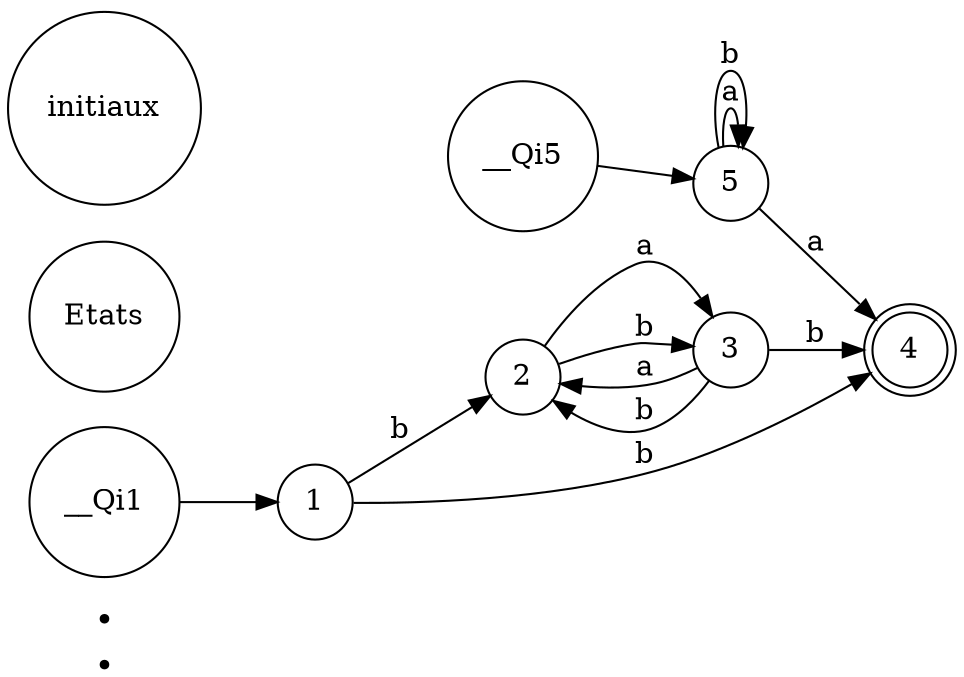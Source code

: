 digraph td2exo3autoi{
	rankdir=LR;

// States 5
	node [shape = point]; __Qi1__; // Etat initial 
	node [shape = point]; __Qi5__; // Etat initial 
	node [shape = circle]; Q1[label=1];
	node [shape = circle]; Q2[label=2];
	node [shape = circle]; Q3[label=3];
	node [shape = doublecircle]; Q4[label=4];
	node [shape = circle]; Q5[label=5];

	// Transitions

	Etats initiaux
	__Qi1 -> Q1
	__Qi5 -> Q5
	Q1 -> Q2 [label=b];
	Q1 -> Q4 [label=b];
	Q2 -> Q3 [label=a];
	Q2 -> Q3 [label=b];
	Q3 -> Q2 [label=a];
	Q3 -> Q2 [label=b];
	Q3 -> Q4 [label=b];
	Q5 -> Q5 [label=a];
	Q5 -> Q5 [label=b];
	Q5 -> Q4 [label=a];
}